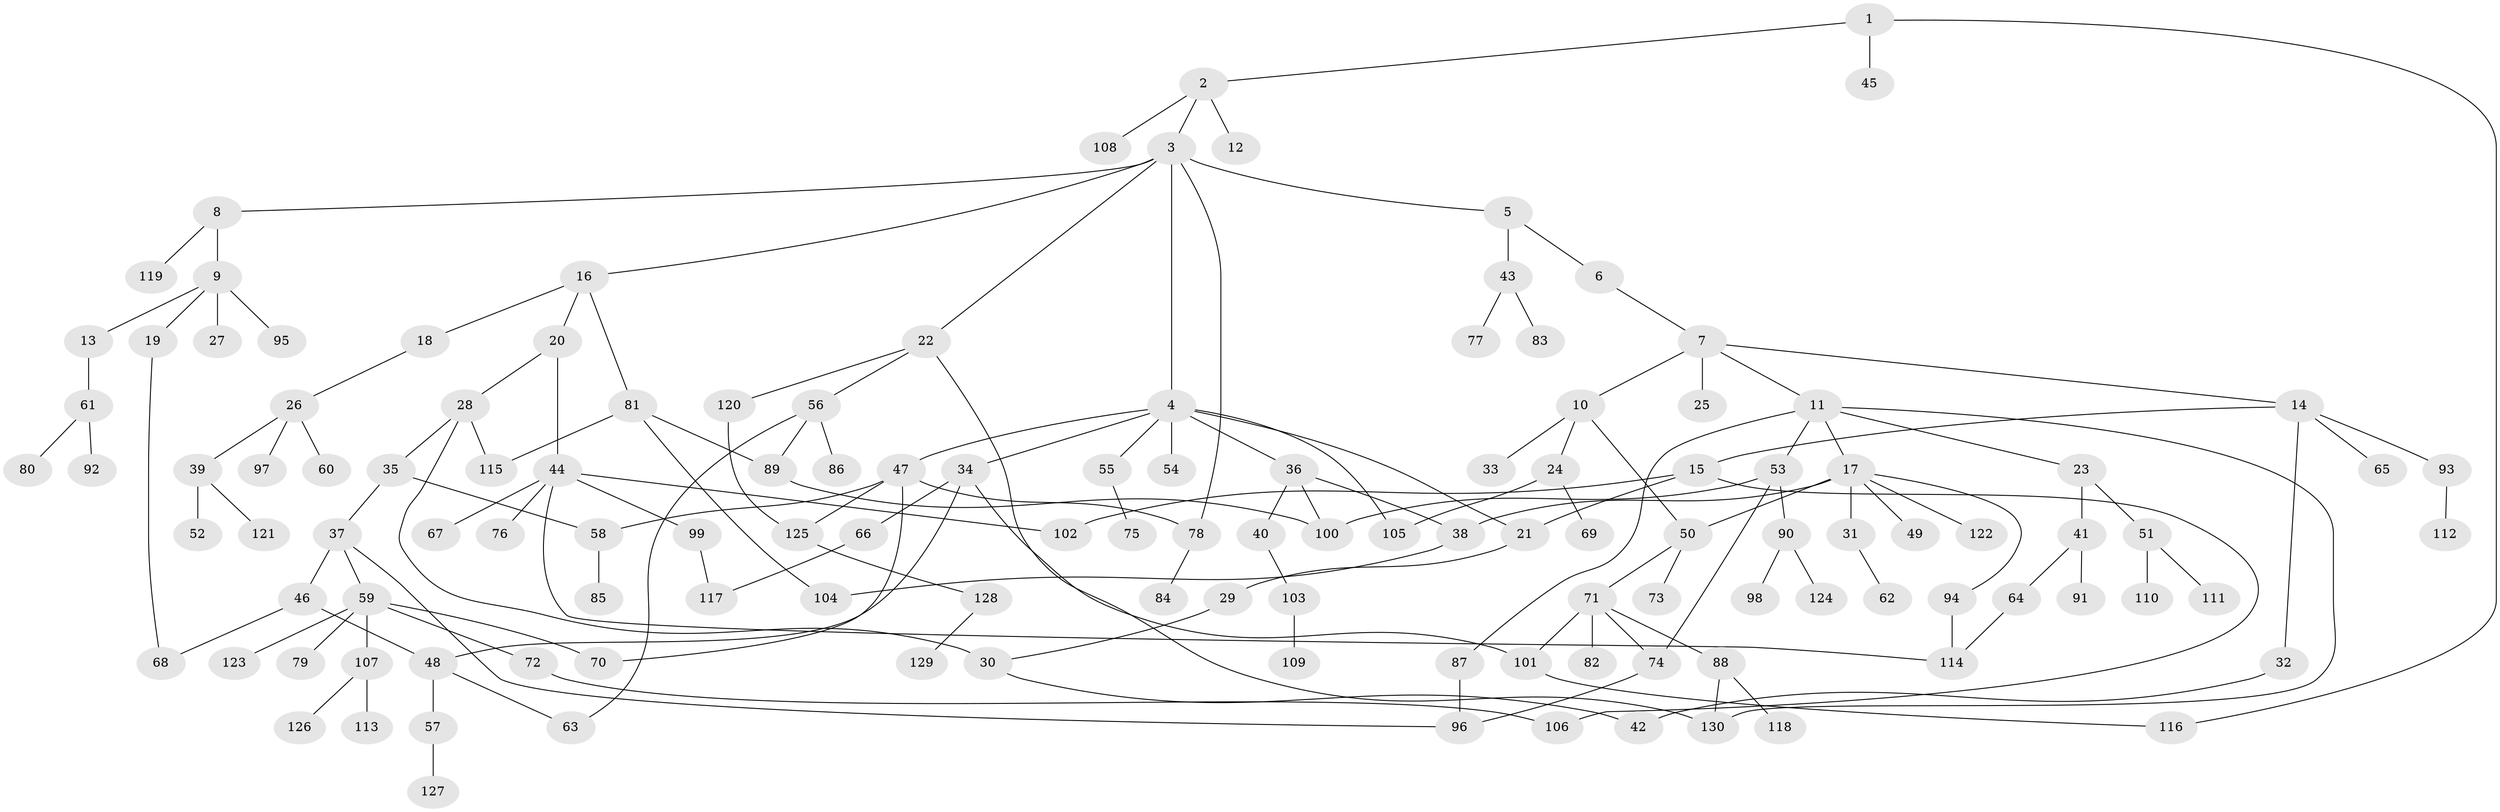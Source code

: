 // coarse degree distribution, {2: 0.27586206896551724, 3: 0.14942528735632185, 7: 0.022988505747126436, 8: 0.011494252873563218, 4: 0.12643678160919541, 6: 0.034482758620689655, 1: 0.3103448275862069, 9: 0.011494252873563218, 5: 0.05747126436781609}
// Generated by graph-tools (version 1.1) at 2025/41/03/06/25 10:41:30]
// undirected, 130 vertices, 159 edges
graph export_dot {
graph [start="1"]
  node [color=gray90,style=filled];
  1;
  2;
  3;
  4;
  5;
  6;
  7;
  8;
  9;
  10;
  11;
  12;
  13;
  14;
  15;
  16;
  17;
  18;
  19;
  20;
  21;
  22;
  23;
  24;
  25;
  26;
  27;
  28;
  29;
  30;
  31;
  32;
  33;
  34;
  35;
  36;
  37;
  38;
  39;
  40;
  41;
  42;
  43;
  44;
  45;
  46;
  47;
  48;
  49;
  50;
  51;
  52;
  53;
  54;
  55;
  56;
  57;
  58;
  59;
  60;
  61;
  62;
  63;
  64;
  65;
  66;
  67;
  68;
  69;
  70;
  71;
  72;
  73;
  74;
  75;
  76;
  77;
  78;
  79;
  80;
  81;
  82;
  83;
  84;
  85;
  86;
  87;
  88;
  89;
  90;
  91;
  92;
  93;
  94;
  95;
  96;
  97;
  98;
  99;
  100;
  101;
  102;
  103;
  104;
  105;
  106;
  107;
  108;
  109;
  110;
  111;
  112;
  113;
  114;
  115;
  116;
  117;
  118;
  119;
  120;
  121;
  122;
  123;
  124;
  125;
  126;
  127;
  128;
  129;
  130;
  1 -- 2;
  1 -- 45;
  1 -- 116;
  2 -- 3;
  2 -- 12;
  2 -- 108;
  3 -- 4;
  3 -- 5;
  3 -- 8;
  3 -- 16;
  3 -- 22;
  3 -- 78;
  4 -- 21;
  4 -- 34;
  4 -- 36;
  4 -- 47;
  4 -- 54;
  4 -- 55;
  4 -- 105;
  5 -- 6;
  5 -- 43;
  6 -- 7;
  7 -- 10;
  7 -- 11;
  7 -- 14;
  7 -- 25;
  8 -- 9;
  8 -- 119;
  9 -- 13;
  9 -- 19;
  9 -- 27;
  9 -- 95;
  10 -- 24;
  10 -- 33;
  10 -- 50;
  11 -- 17;
  11 -- 23;
  11 -- 53;
  11 -- 87;
  11 -- 130;
  13 -- 61;
  14 -- 15;
  14 -- 32;
  14 -- 65;
  14 -- 93;
  15 -- 106;
  15 -- 102;
  15 -- 21;
  16 -- 18;
  16 -- 20;
  16 -- 81;
  17 -- 31;
  17 -- 38;
  17 -- 49;
  17 -- 94;
  17 -- 122;
  17 -- 50;
  18 -- 26;
  19 -- 68;
  20 -- 28;
  20 -- 44;
  21 -- 29;
  22 -- 56;
  22 -- 120;
  22 -- 130;
  23 -- 41;
  23 -- 51;
  24 -- 69;
  24 -- 105;
  26 -- 39;
  26 -- 60;
  26 -- 97;
  28 -- 30;
  28 -- 35;
  28 -- 115;
  29 -- 30;
  30 -- 42;
  31 -- 62;
  32 -- 42;
  34 -- 48;
  34 -- 66;
  34 -- 101;
  35 -- 37;
  35 -- 58;
  36 -- 40;
  36 -- 38;
  36 -- 100;
  37 -- 46;
  37 -- 59;
  37 -- 96;
  38 -- 104;
  39 -- 52;
  39 -- 121;
  40 -- 103;
  41 -- 64;
  41 -- 91;
  43 -- 77;
  43 -- 83;
  44 -- 67;
  44 -- 76;
  44 -- 99;
  44 -- 102;
  44 -- 114;
  46 -- 48;
  46 -- 68;
  47 -- 58;
  47 -- 78;
  47 -- 125;
  47 -- 70;
  48 -- 57;
  48 -- 63;
  50 -- 71;
  50 -- 73;
  51 -- 110;
  51 -- 111;
  53 -- 90;
  53 -- 100;
  53 -- 74;
  55 -- 75;
  56 -- 86;
  56 -- 89;
  56 -- 63;
  57 -- 127;
  58 -- 85;
  59 -- 70;
  59 -- 72;
  59 -- 79;
  59 -- 107;
  59 -- 123;
  61 -- 80;
  61 -- 92;
  64 -- 114;
  66 -- 117;
  71 -- 74;
  71 -- 82;
  71 -- 88;
  71 -- 101;
  72 -- 106;
  74 -- 96;
  78 -- 84;
  81 -- 115;
  81 -- 104;
  81 -- 89;
  87 -- 96;
  88 -- 118;
  88 -- 130;
  89 -- 100;
  90 -- 98;
  90 -- 124;
  93 -- 112;
  94 -- 114;
  99 -- 117;
  101 -- 116;
  103 -- 109;
  107 -- 113;
  107 -- 126;
  120 -- 125;
  125 -- 128;
  128 -- 129;
}
